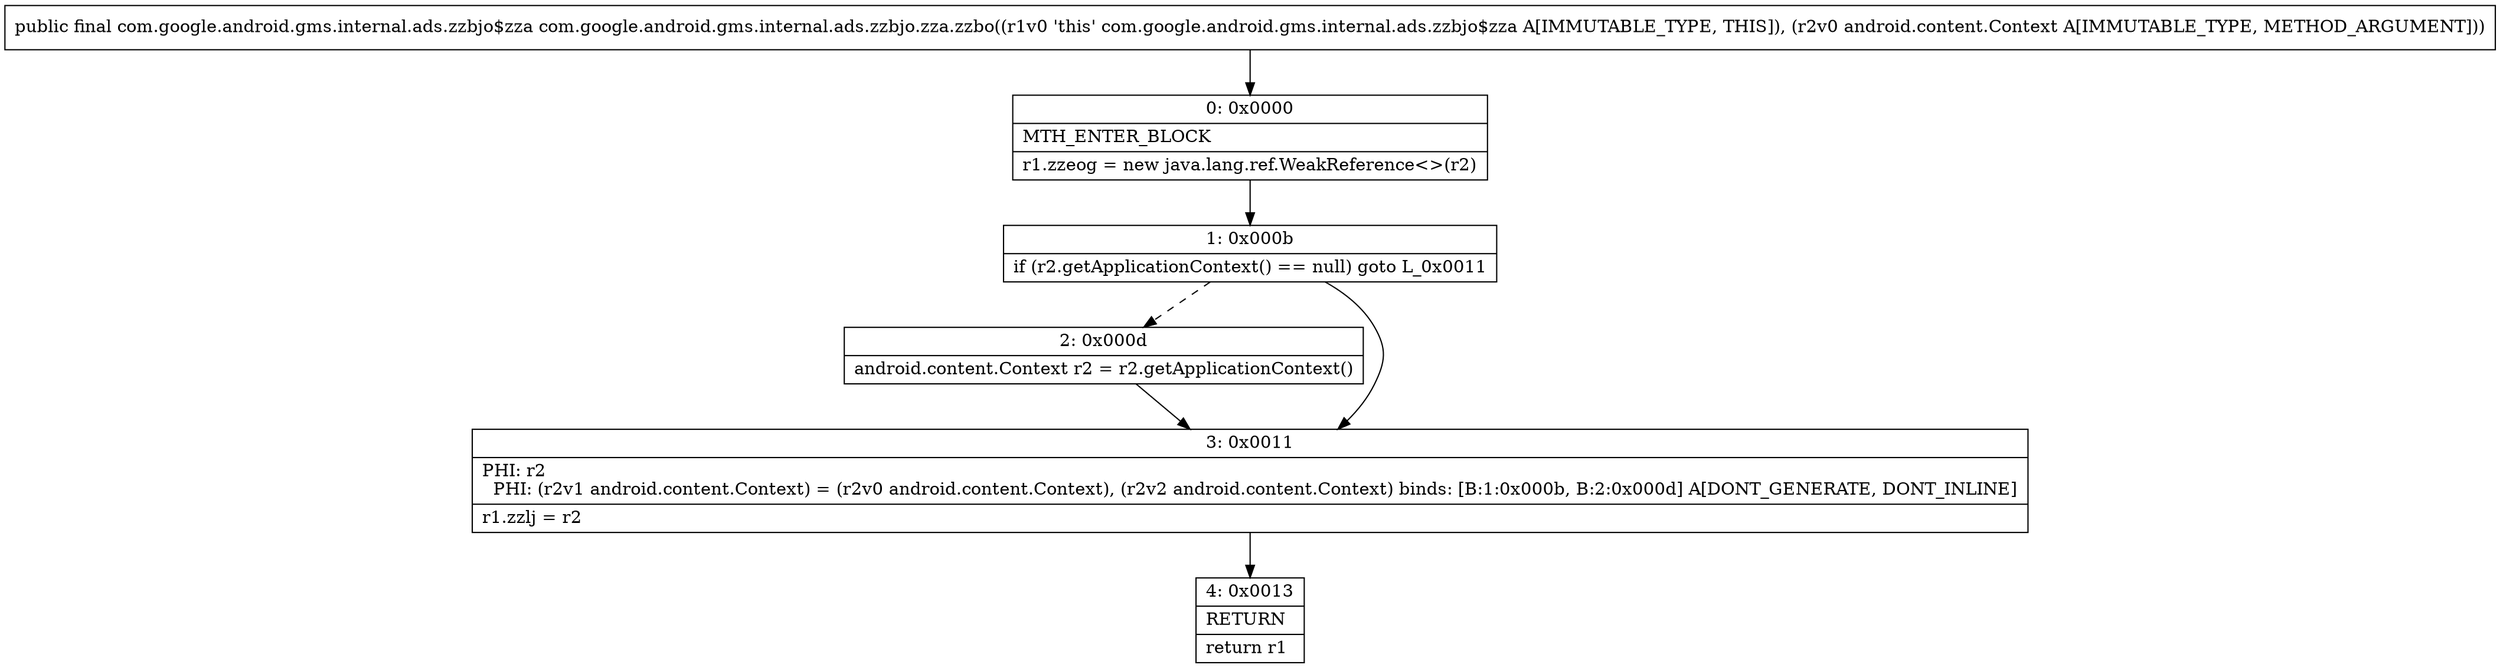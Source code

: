digraph "CFG forcom.google.android.gms.internal.ads.zzbjo.zza.zzbo(Landroid\/content\/Context;)Lcom\/google\/android\/gms\/internal\/ads\/zzbjo$zza;" {
Node_0 [shape=record,label="{0\:\ 0x0000|MTH_ENTER_BLOCK\l|r1.zzeog = new java.lang.ref.WeakReference\<\>(r2)\l}"];
Node_1 [shape=record,label="{1\:\ 0x000b|if (r2.getApplicationContext() == null) goto L_0x0011\l}"];
Node_2 [shape=record,label="{2\:\ 0x000d|android.content.Context r2 = r2.getApplicationContext()\l}"];
Node_3 [shape=record,label="{3\:\ 0x0011|PHI: r2 \l  PHI: (r2v1 android.content.Context) = (r2v0 android.content.Context), (r2v2 android.content.Context) binds: [B:1:0x000b, B:2:0x000d] A[DONT_GENERATE, DONT_INLINE]\l|r1.zzlj = r2\l}"];
Node_4 [shape=record,label="{4\:\ 0x0013|RETURN\l|return r1\l}"];
MethodNode[shape=record,label="{public final com.google.android.gms.internal.ads.zzbjo$zza com.google.android.gms.internal.ads.zzbjo.zza.zzbo((r1v0 'this' com.google.android.gms.internal.ads.zzbjo$zza A[IMMUTABLE_TYPE, THIS]), (r2v0 android.content.Context A[IMMUTABLE_TYPE, METHOD_ARGUMENT])) }"];
MethodNode -> Node_0;
Node_0 -> Node_1;
Node_1 -> Node_2[style=dashed];
Node_1 -> Node_3;
Node_2 -> Node_3;
Node_3 -> Node_4;
}

